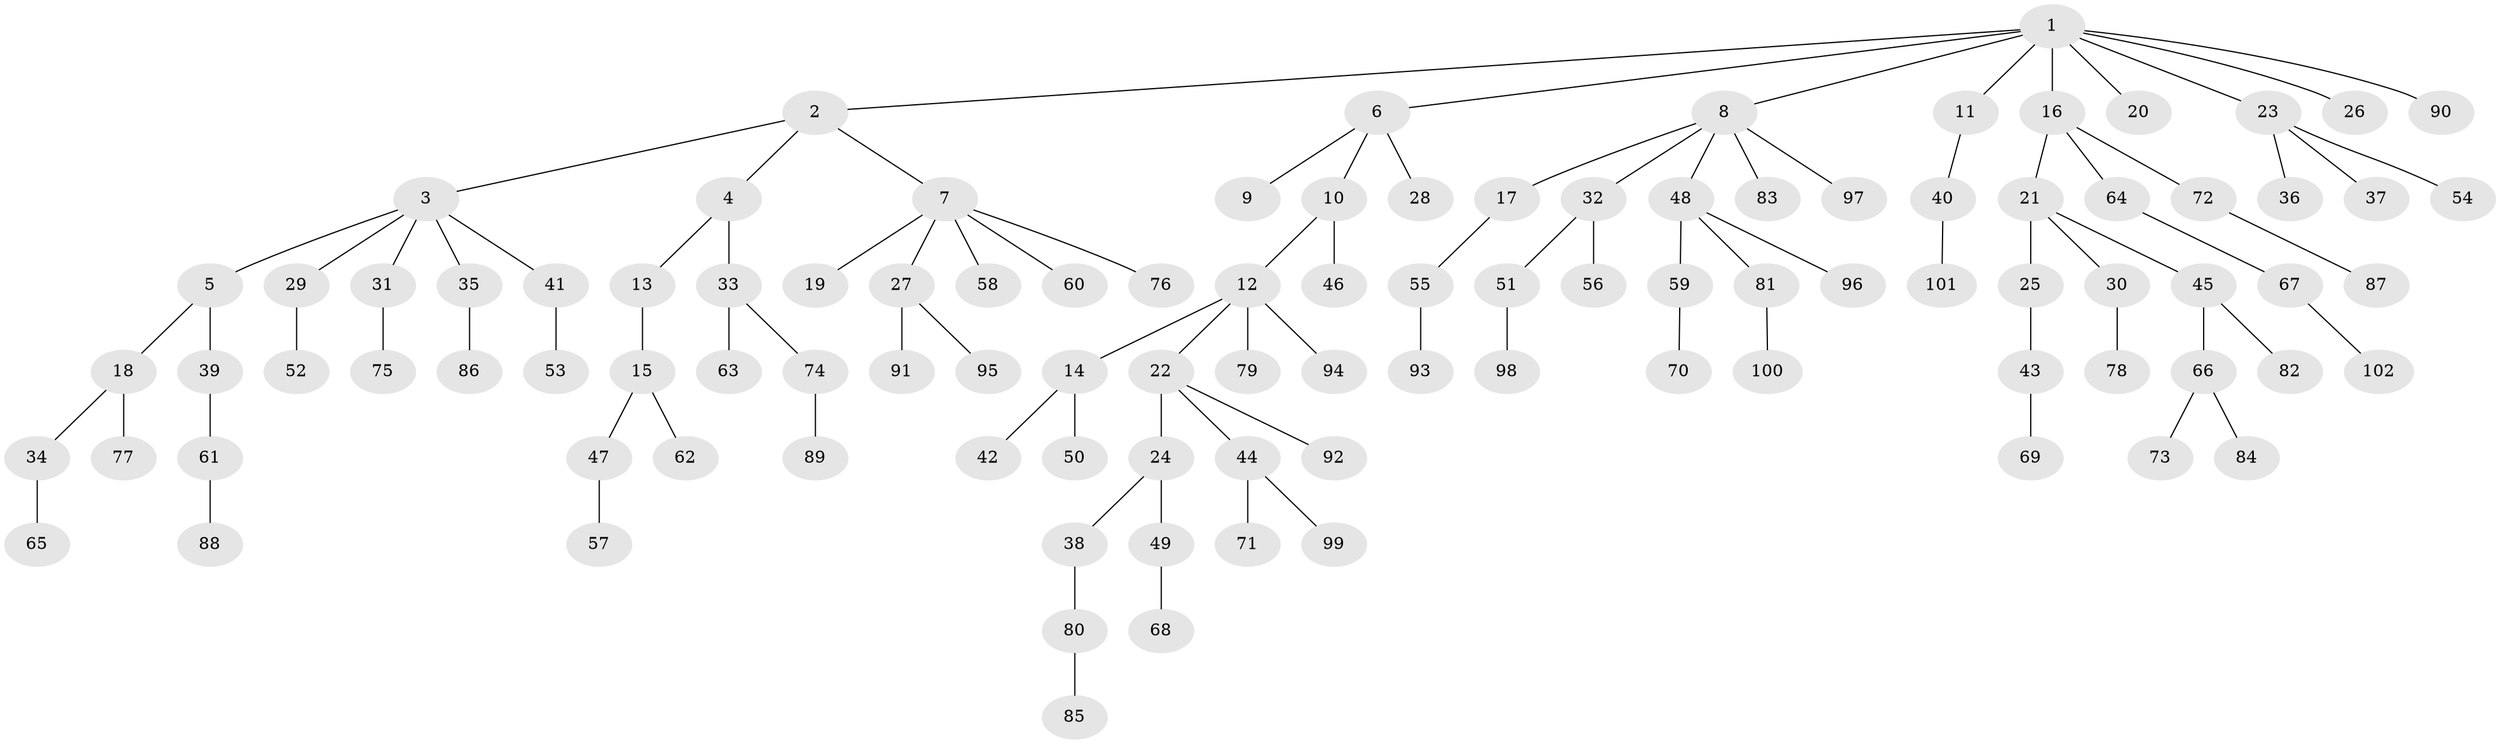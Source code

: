 // coarse degree distribution, {4: 0.05555555555555555, 6: 0.013888888888888888, 3: 0.1388888888888889, 2: 0.25, 8: 0.013888888888888888, 1: 0.5, 5: 0.027777777777777776}
// Generated by graph-tools (version 1.1) at 2025/37/03/04/25 23:37:20]
// undirected, 102 vertices, 101 edges
graph export_dot {
  node [color=gray90,style=filled];
  1;
  2;
  3;
  4;
  5;
  6;
  7;
  8;
  9;
  10;
  11;
  12;
  13;
  14;
  15;
  16;
  17;
  18;
  19;
  20;
  21;
  22;
  23;
  24;
  25;
  26;
  27;
  28;
  29;
  30;
  31;
  32;
  33;
  34;
  35;
  36;
  37;
  38;
  39;
  40;
  41;
  42;
  43;
  44;
  45;
  46;
  47;
  48;
  49;
  50;
  51;
  52;
  53;
  54;
  55;
  56;
  57;
  58;
  59;
  60;
  61;
  62;
  63;
  64;
  65;
  66;
  67;
  68;
  69;
  70;
  71;
  72;
  73;
  74;
  75;
  76;
  77;
  78;
  79;
  80;
  81;
  82;
  83;
  84;
  85;
  86;
  87;
  88;
  89;
  90;
  91;
  92;
  93;
  94;
  95;
  96;
  97;
  98;
  99;
  100;
  101;
  102;
  1 -- 2;
  1 -- 6;
  1 -- 8;
  1 -- 11;
  1 -- 16;
  1 -- 20;
  1 -- 23;
  1 -- 26;
  1 -- 90;
  2 -- 3;
  2 -- 4;
  2 -- 7;
  3 -- 5;
  3 -- 29;
  3 -- 31;
  3 -- 35;
  3 -- 41;
  4 -- 13;
  4 -- 33;
  5 -- 18;
  5 -- 39;
  6 -- 9;
  6 -- 10;
  6 -- 28;
  7 -- 19;
  7 -- 27;
  7 -- 58;
  7 -- 60;
  7 -- 76;
  8 -- 17;
  8 -- 32;
  8 -- 48;
  8 -- 83;
  8 -- 97;
  10 -- 12;
  10 -- 46;
  11 -- 40;
  12 -- 14;
  12 -- 22;
  12 -- 79;
  12 -- 94;
  13 -- 15;
  14 -- 42;
  14 -- 50;
  15 -- 47;
  15 -- 62;
  16 -- 21;
  16 -- 64;
  16 -- 72;
  17 -- 55;
  18 -- 34;
  18 -- 77;
  21 -- 25;
  21 -- 30;
  21 -- 45;
  22 -- 24;
  22 -- 44;
  22 -- 92;
  23 -- 36;
  23 -- 37;
  23 -- 54;
  24 -- 38;
  24 -- 49;
  25 -- 43;
  27 -- 91;
  27 -- 95;
  29 -- 52;
  30 -- 78;
  31 -- 75;
  32 -- 51;
  32 -- 56;
  33 -- 63;
  33 -- 74;
  34 -- 65;
  35 -- 86;
  38 -- 80;
  39 -- 61;
  40 -- 101;
  41 -- 53;
  43 -- 69;
  44 -- 71;
  44 -- 99;
  45 -- 66;
  45 -- 82;
  47 -- 57;
  48 -- 59;
  48 -- 81;
  48 -- 96;
  49 -- 68;
  51 -- 98;
  55 -- 93;
  59 -- 70;
  61 -- 88;
  64 -- 67;
  66 -- 73;
  66 -- 84;
  67 -- 102;
  72 -- 87;
  74 -- 89;
  80 -- 85;
  81 -- 100;
}
